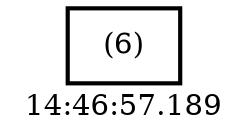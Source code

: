 digraph  g{ graph[label = "14:46:57.189"]
node [shape=rectangle, color=black, fontcolor=black, style=bold] edge [color=black] 0 [label="(6)"] ; 
}

